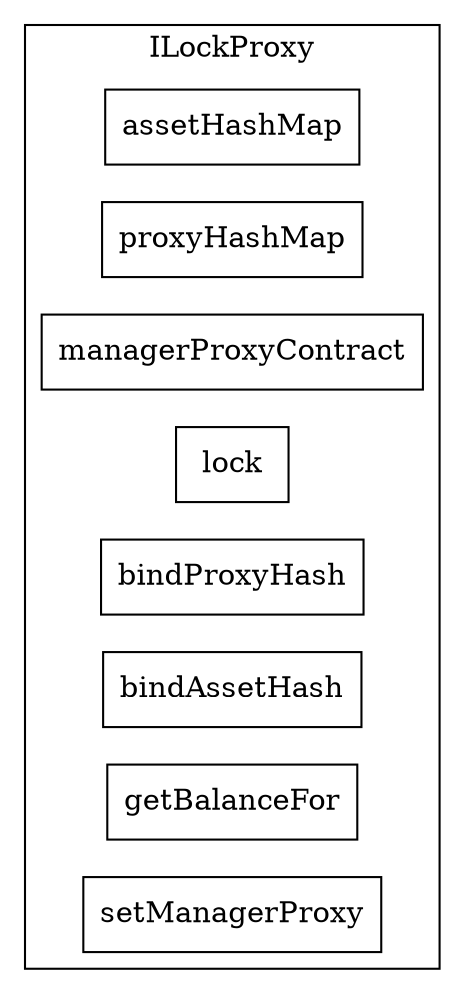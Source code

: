 strict digraph {
rankdir="LR"
node [shape=box]
subgraph cluster_68_ILockProxy {
label = "ILockProxy"
"68_assetHashMap" [label="assetHashMap"]
"68_proxyHashMap" [label="proxyHashMap"]
"68_managerProxyContract" [label="managerProxyContract"]
"68_lock" [label="lock"]
"68_bindProxyHash" [label="bindProxyHash"]
"68_bindAssetHash" [label="bindAssetHash"]
"68_getBalanceFor" [label="getBalanceFor"]
"68_setManagerProxy" [label="setManagerProxy"]
}subgraph cluster_solidity {
label = "[Solidity]"
}
}